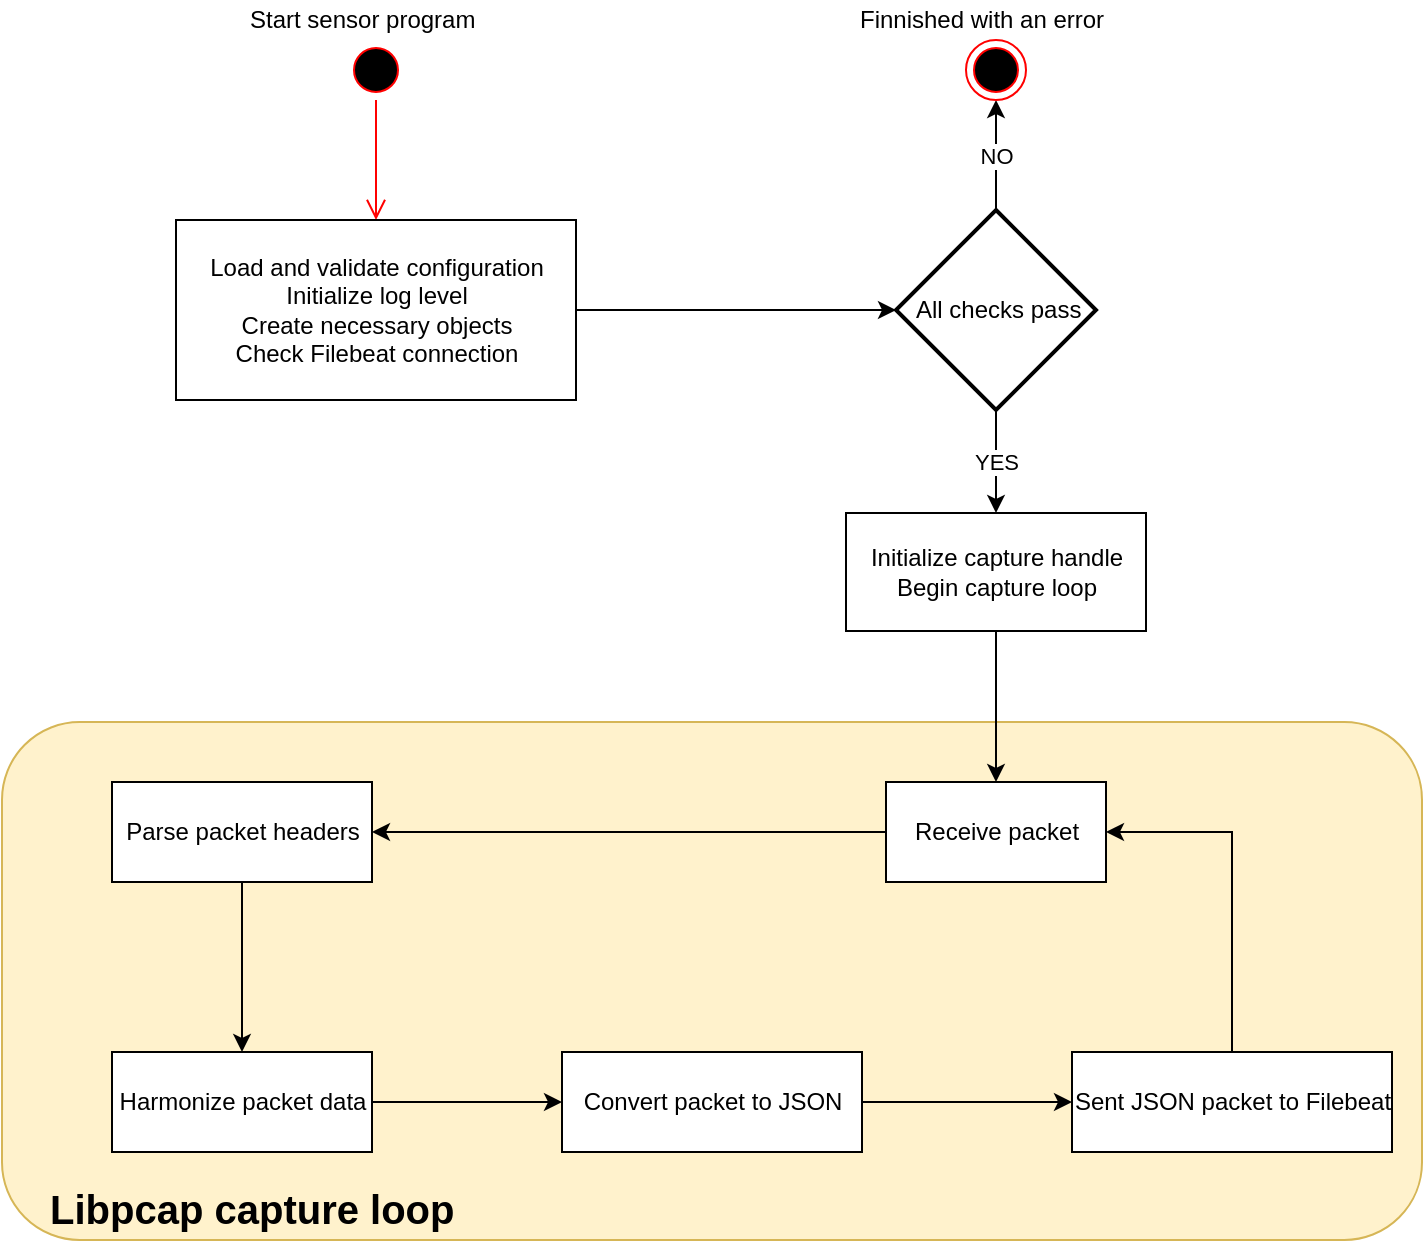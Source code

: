 <mxfile version="10.6.3" type="device"><diagram id="xds8XFR6gprn4y7jklXf" name="Page-1"><mxGraphModel dx="1618" dy="889" grid="1" gridSize="10" guides="1" tooltips="1" connect="1" arrows="1" fold="1" page="1" pageScale="1" pageWidth="3300" pageHeight="2339" math="0" shadow="0"><root><mxCell id="0"/><mxCell id="1" parent="0"/><mxCell id="OzwLIJ3Rpmwz2Lt5NyF7-35" value="" style="rounded=1;whiteSpace=wrap;html=1;fillColor=#fff2cc;strokeColor=#d6b656;" vertex="1" parent="1"><mxGeometry x="38" y="371" width="710" height="259" as="geometry"/></mxCell><mxCell id="OzwLIJ3Rpmwz2Lt5NyF7-3" value="" style="edgeStyle=orthogonalEdgeStyle;rounded=0;orthogonalLoop=1;jettySize=auto;html=1;" edge="1" parent="1" source="OzwLIJ3Rpmwz2Lt5NyF7-1" target="OzwLIJ3Rpmwz2Lt5NyF7-2"><mxGeometry relative="1" as="geometry"/></mxCell><mxCell id="OzwLIJ3Rpmwz2Lt5NyF7-1" value="&lt;div&gt;Initialize capture handle&lt;/div&gt;&lt;div&gt;Begin capture loop&lt;br&gt;&lt;/div&gt;" style="html=1;" vertex="1" parent="1"><mxGeometry x="460" y="266.5" width="150" height="59" as="geometry"/></mxCell><mxCell id="OzwLIJ3Rpmwz2Lt5NyF7-15" value="" style="edgeStyle=orthogonalEdgeStyle;rounded=0;orthogonalLoop=1;jettySize=auto;html=1;" edge="1" parent="1" source="OzwLIJ3Rpmwz2Lt5NyF7-2" target="OzwLIJ3Rpmwz2Lt5NyF7-14"><mxGeometry relative="1" as="geometry"/></mxCell><mxCell id="OzwLIJ3Rpmwz2Lt5NyF7-2" value="Receive packet" style="html=1;" vertex="1" parent="1"><mxGeometry x="480" y="401" width="110" height="50" as="geometry"/></mxCell><mxCell id="OzwLIJ3Rpmwz2Lt5NyF7-25" style="edgeStyle=orthogonalEdgeStyle;rounded=0;orthogonalLoop=1;jettySize=auto;html=1;exitX=0.5;exitY=1;exitDx=0;exitDy=0;entryX=0.5;entryY=0;entryDx=0;entryDy=0;" edge="1" parent="1" source="OzwLIJ3Rpmwz2Lt5NyF7-14" target="OzwLIJ3Rpmwz2Lt5NyF7-16"><mxGeometry relative="1" as="geometry"/></mxCell><mxCell id="OzwLIJ3Rpmwz2Lt5NyF7-14" value="Parse packet headers" style="html=1;" vertex="1" parent="1"><mxGeometry x="93" y="401" width="130" height="50" as="geometry"/></mxCell><mxCell id="OzwLIJ3Rpmwz2Lt5NyF7-19" value="" style="edgeStyle=orthogonalEdgeStyle;rounded=0;orthogonalLoop=1;jettySize=auto;html=1;" edge="1" parent="1" source="OzwLIJ3Rpmwz2Lt5NyF7-16" target="OzwLIJ3Rpmwz2Lt5NyF7-18"><mxGeometry relative="1" as="geometry"/></mxCell><mxCell id="OzwLIJ3Rpmwz2Lt5NyF7-16" value="Harmonize packet data" style="html=1;" vertex="1" parent="1"><mxGeometry x="93" y="536" width="130" height="50" as="geometry"/></mxCell><mxCell id="OzwLIJ3Rpmwz2Lt5NyF7-21" value="" style="edgeStyle=orthogonalEdgeStyle;rounded=0;orthogonalLoop=1;jettySize=auto;html=1;" edge="1" parent="1" source="OzwLIJ3Rpmwz2Lt5NyF7-18" target="OzwLIJ3Rpmwz2Lt5NyF7-20"><mxGeometry relative="1" as="geometry"/></mxCell><mxCell id="OzwLIJ3Rpmwz2Lt5NyF7-18" value="Convert packet to JSON" style="html=1;" vertex="1" parent="1"><mxGeometry x="318" y="536" width="150" height="50" as="geometry"/></mxCell><mxCell id="OzwLIJ3Rpmwz2Lt5NyF7-22" style="edgeStyle=orthogonalEdgeStyle;rounded=0;orthogonalLoop=1;jettySize=auto;html=1;exitX=0.5;exitY=0;exitDx=0;exitDy=0;entryX=1;entryY=0.5;entryDx=0;entryDy=0;" edge="1" parent="1" source="OzwLIJ3Rpmwz2Lt5NyF7-20" target="OzwLIJ3Rpmwz2Lt5NyF7-2"><mxGeometry relative="1" as="geometry"/></mxCell><mxCell id="OzwLIJ3Rpmwz2Lt5NyF7-20" value="Sent JSON packet to Filebeat" style="html=1;" vertex="1" parent="1"><mxGeometry x="573" y="536" width="160" height="50" as="geometry"/></mxCell><mxCell id="OzwLIJ3Rpmwz2Lt5NyF7-6" value="" style="ellipse;html=1;shape=startState;fillColor=#000000;strokeColor=#ff0000;" vertex="1" parent="1"><mxGeometry x="210" y="30" width="30" height="30" as="geometry"/></mxCell><mxCell id="OzwLIJ3Rpmwz2Lt5NyF7-7" value="" style="edgeStyle=orthogonalEdgeStyle;html=1;verticalAlign=bottom;endArrow=open;endSize=8;strokeColor=#ff0000;" edge="1" source="OzwLIJ3Rpmwz2Lt5NyF7-6" parent="1"><mxGeometry relative="1" as="geometry"><mxPoint x="225" y="120" as="targetPoint"/></mxGeometry></mxCell><mxCell id="OzwLIJ3Rpmwz2Lt5NyF7-8" value="Start sensor program" style="text;html=1;resizable=0;points=[];autosize=1;align=left;verticalAlign=top;spacingTop=-4;" vertex="1" parent="1"><mxGeometry x="160" y="10" width="130" height="20" as="geometry"/></mxCell><mxCell id="OzwLIJ3Rpmwz2Lt5NyF7-27" style="edgeStyle=orthogonalEdgeStyle;rounded=0;orthogonalLoop=1;jettySize=auto;html=1;exitX=1;exitY=0.5;exitDx=0;exitDy=0;entryX=0;entryY=0.5;entryDx=0;entryDy=0;entryPerimeter=0;" edge="1" parent="1" source="OzwLIJ3Rpmwz2Lt5NyF7-10" target="OzwLIJ3Rpmwz2Lt5NyF7-26"><mxGeometry relative="1" as="geometry"/></mxCell><mxCell id="OzwLIJ3Rpmwz2Lt5NyF7-10" value="&lt;div&gt;Load and validate configuration&lt;/div&gt;&lt;div&gt;Initialize log level&lt;/div&gt;&lt;div&gt;Create necessary objects&lt;/div&gt;&lt;div&gt;Check Filebeat connection&lt;br&gt;&lt;/div&gt;" style="html=1;" vertex="1" parent="1"><mxGeometry x="125" y="120" width="200" height="90" as="geometry"/></mxCell><mxCell id="OzwLIJ3Rpmwz2Lt5NyF7-28" value="YES" style="edgeStyle=orthogonalEdgeStyle;rounded=0;orthogonalLoop=1;jettySize=auto;html=1;exitX=0.5;exitY=1;exitDx=0;exitDy=0;exitPerimeter=0;entryX=0.5;entryY=0;entryDx=0;entryDy=0;" edge="1" parent="1" source="OzwLIJ3Rpmwz2Lt5NyF7-26" target="OzwLIJ3Rpmwz2Lt5NyF7-1"><mxGeometry relative="1" as="geometry"/></mxCell><mxCell id="OzwLIJ3Rpmwz2Lt5NyF7-30" value="NO" style="edgeStyle=orthogonalEdgeStyle;rounded=0;orthogonalLoop=1;jettySize=auto;html=1;exitX=0.5;exitY=0;exitDx=0;exitDy=0;exitPerimeter=0;entryX=0.5;entryY=1;entryDx=0;entryDy=0;" edge="1" parent="1" source="OzwLIJ3Rpmwz2Lt5NyF7-26" target="OzwLIJ3Rpmwz2Lt5NyF7-29"><mxGeometry relative="1" as="geometry"/></mxCell><mxCell id="OzwLIJ3Rpmwz2Lt5NyF7-26" value="" style="strokeWidth=2;html=1;shape=mxgraph.flowchart.decision;whiteSpace=wrap;" vertex="1" parent="1"><mxGeometry x="485" y="115" width="100" height="100" as="geometry"/></mxCell><mxCell id="OzwLIJ3Rpmwz2Lt5NyF7-29" value="" style="ellipse;html=1;shape=endState;fillColor=#000000;strokeColor=#ff0000;" vertex="1" parent="1"><mxGeometry x="520" y="30" width="30" height="30" as="geometry"/></mxCell><mxCell id="OzwLIJ3Rpmwz2Lt5NyF7-31" value="Finnished with an error" style="text;html=1;resizable=0;points=[];autosize=1;align=left;verticalAlign=top;spacingTop=-4;" vertex="1" parent="1"><mxGeometry x="465" y="10" width="140" height="20" as="geometry"/></mxCell><mxCell id="OzwLIJ3Rpmwz2Lt5NyF7-32" value="&lt;div&gt;All checks pass&lt;/div&gt;" style="text;html=1;resizable=0;points=[];autosize=1;align=left;verticalAlign=top;spacingTop=-4;" vertex="1" parent="1"><mxGeometry x="493" y="155" width="90" height="20" as="geometry"/></mxCell><mxCell id="OzwLIJ3Rpmwz2Lt5NyF7-36" value="&lt;font style=&quot;font-size: 20px&quot;&gt;&lt;b&gt;Libpcap capture loop&lt;br&gt;&lt;/b&gt;&lt;/font&gt;" style="text;html=1;resizable=0;points=[];autosize=1;align=left;verticalAlign=top;spacingTop=-4;" vertex="1" parent="1"><mxGeometry x="60" y="600" width="220" height="20" as="geometry"/></mxCell></root></mxGraphModel></diagram></mxfile>
